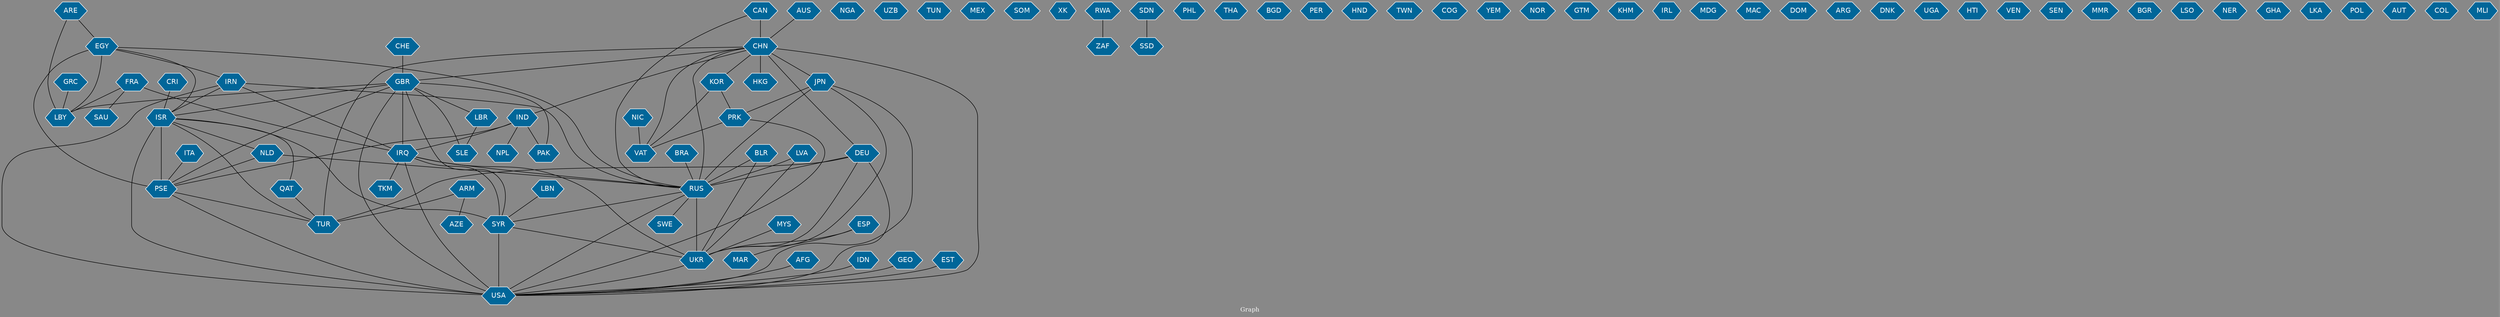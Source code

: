 // Countries together in item graph
graph {
	graph [bgcolor="#888888" fontcolor=white fontsize=12 label="Graph" outputorder=edgesfirst overlap=prism]
	node [color=white fillcolor="#006699" fontcolor=white fontname=Helvetica shape=hexagon style=filled]
	edge [arrowhead=open color=black fontcolor=white fontname=Courier fontsize=12]
		PSE [label=PSE]
		RUS [label=RUS]
		UKR [label=UKR]
		EGY [label=EGY]
		USA [label=USA]
		ISR [label=ISR]
		GBR [label=GBR]
		CHN [label=CHN]
		SYR [label=SYR]
		KOR [label=KOR]
		IND [label=IND]
		IRQ [label=IRQ]
		NGA [label=NGA]
		JPN [label=JPN]
		NPL [label=NPL]
		AFG [label=AFG]
		UZB [label=UZB]
		FRA [label=FRA]
		TUN [label=TUN]
		PAK [label=PAK]
		BRA [label=BRA]
		MEX [label=MEX]
		SOM [label=SOM]
		NLD [label=NLD]
		IRN [label=IRN]
		VAT [label=VAT]
		XK [label=XK]
		ZAF [label=ZAF]
		DEU [label=DEU]
		CAN [label=CAN]
		SSD [label=SSD]
		SDN [label=SDN]
		MYS [label=MYS]
		HKG [label=HKG]
		LBR [label=LBR]
		GRC [label=GRC]
		ITA [label=ITA]
		PHL [label=PHL]
		THA [label=THA]
		TUR [label=TUR]
		PRK [label=PRK]
		AUS [label=AUS]
		BGD [label=BGD]
		SLE [label=SLE]
		LBN [label=LBN]
		PER [label=PER]
		IDN [label=IDN]
		HND [label=HND]
		TWN [label=TWN]
		LBY [label=LBY]
		ARE [label=ARE]
		COG [label=COG]
		YEM [label=YEM]
		NOR [label=NOR]
		GTM [label=GTM]
		KHM [label=KHM]
		IRL [label=IRL]
		AZE [label=AZE]
		ARM [label=ARM]
		SAU [label=SAU]
		MDG [label=MDG]
		NIC [label=NIC]
		ESP [label=ESP]
		MAC [label=MAC]
		DOM [label=DOM]
		ARG [label=ARG]
		DNK [label=DNK]
		UGA [label=UGA]
		MAR [label=MAR]
		CHE [label=CHE]
		QAT [label=QAT]
		HTI [label=HTI]
		VEN [label=VEN]
		SEN [label=SEN]
		MMR [label=MMR]
		RWA [label=RWA]
		BGR [label=BGR]
		LSO [label=LSO]
		TKM [label=TKM]
		NER [label=NER]
		GEO [label=GEO]
		CRI [label=CRI]
		GHA [label=GHA]
		LKA [label=LKA]
		POL [label=POL]
		AUT [label=AUT]
		BLR [label=BLR]
		SWE [label=SWE]
		EST [label=EST]
		COL [label=COL]
		LVA [label=LVA]
		MLI [label=MLI]
			LVA -- UKR [weight=2]
			IND -- PSE [weight=1]
			IRQ -- TKM [weight=1]
			BRA -- RUS [weight=1]
			NLD -- PSE [weight=1]
			CHN -- VAT [weight=4]
			ARM -- TUR [weight=1]
			AFG -- USA [weight=13]
			CAN -- RUS [weight=2]
			ISR -- NLD [weight=1]
			CHN -- DEU [weight=1]
			IRN -- ISR [weight=2]
			GRC -- LBY [weight=1]
			GBR -- PSE [weight=2]
			SDN -- SSD [weight=7]
			ARE -- EGY [weight=1]
			PRK -- USA [weight=2]
			IDN -- USA [weight=1]
			ISR -- QAT [weight=1]
			KOR -- PRK [weight=1]
			DEU -- RUS [weight=15]
			JPN -- USA [weight=1]
			CHN -- USA [weight=4]
			NIC -- VAT [weight=1]
			EGY -- PSE [weight=6]
			CHN -- GBR [weight=1]
			LVA -- RUS [weight=2]
			RUS -- SYR [weight=1]
			EGY -- ISR [weight=6]
			BLR -- RUS [weight=1]
			FRA -- LBY [weight=1]
			ESP -- UKR [weight=1]
			CHN -- IND [weight=1]
			ISR -- TUR [weight=1]
			CHE -- GBR [weight=1]
			GBR -- ISR [weight=2]
			KOR -- VAT [weight=15]
			GBR -- LBY [weight=1]
			IRQ -- RUS [weight=1]
			GBR -- PAK [weight=1]
			GBR -- USA [weight=2]
			CAN -- CHN [weight=9]
			JPN -- PRK [weight=2]
			BLR -- UKR [weight=1]
			GBR -- SLE [weight=1]
			IRQ -- UKR [weight=1]
			FRA -- SAU [weight=4]
			CHN -- JPN [weight=4]
			LBN -- SYR [weight=3]
			UKR -- USA [weight=3]
			PSE -- USA [weight=3]
			CHN -- TUR [weight=1]
			IRQ -- SYR [weight=6]
			ISR -- USA [weight=5]
			GEO -- USA [weight=1]
			MYS -- UKR [weight=3]
			ARE -- LBY [weight=1]
			GBR -- IRQ [weight=5]
			GBR -- SYR [weight=3]
			IRN -- RUS [weight=1]
			ISR -- PSE [weight=155]
			IND -- PAK [weight=13]
			IRN -- IRQ [weight=3]
			NLD -- RUS [weight=1]
			SYR -- UKR [weight=1]
			RUS -- UKR [weight=140]
			EGY -- IRN [weight=1]
			IRN -- USA [weight=1]
			QAT -- TUR [weight=1]
			EGY -- LBY [weight=2]
			CHN -- KOR [weight=2]
			ARM -- AZE [weight=1]
			ITA -- PSE [weight=3]
			SYR -- USA [weight=13]
			DEU -- UKR [weight=10]
			PSE -- TUR [weight=1]
			ISR -- SYR [weight=3]
			EGY -- RUS [weight=1]
			IRQ -- USA [weight=25]
			FRA -- IRQ [weight=3]
			RWA -- ZAF [weight=1]
			DEU -- TUR [weight=3]
			IND -- IRQ [weight=3]
			CHN -- RUS [weight=1]
			JPN -- UKR [weight=1]
			RUS -- USA [weight=3]
			JPN -- RUS [weight=3]
			DEU -- USA [weight=2]
			CRI -- ISR [weight=2]
			ESP -- MAR [weight=1]
			LBR -- SLE [weight=1]
			GBR -- LBR [weight=1]
			PRK -- VAT [weight=1]
			AUS -- CHN [weight=2]
			RUS -- SWE [weight=1]
			EST -- USA [weight=2]
			IND -- NPL [weight=6]
			CHN -- HKG [weight=7]
}